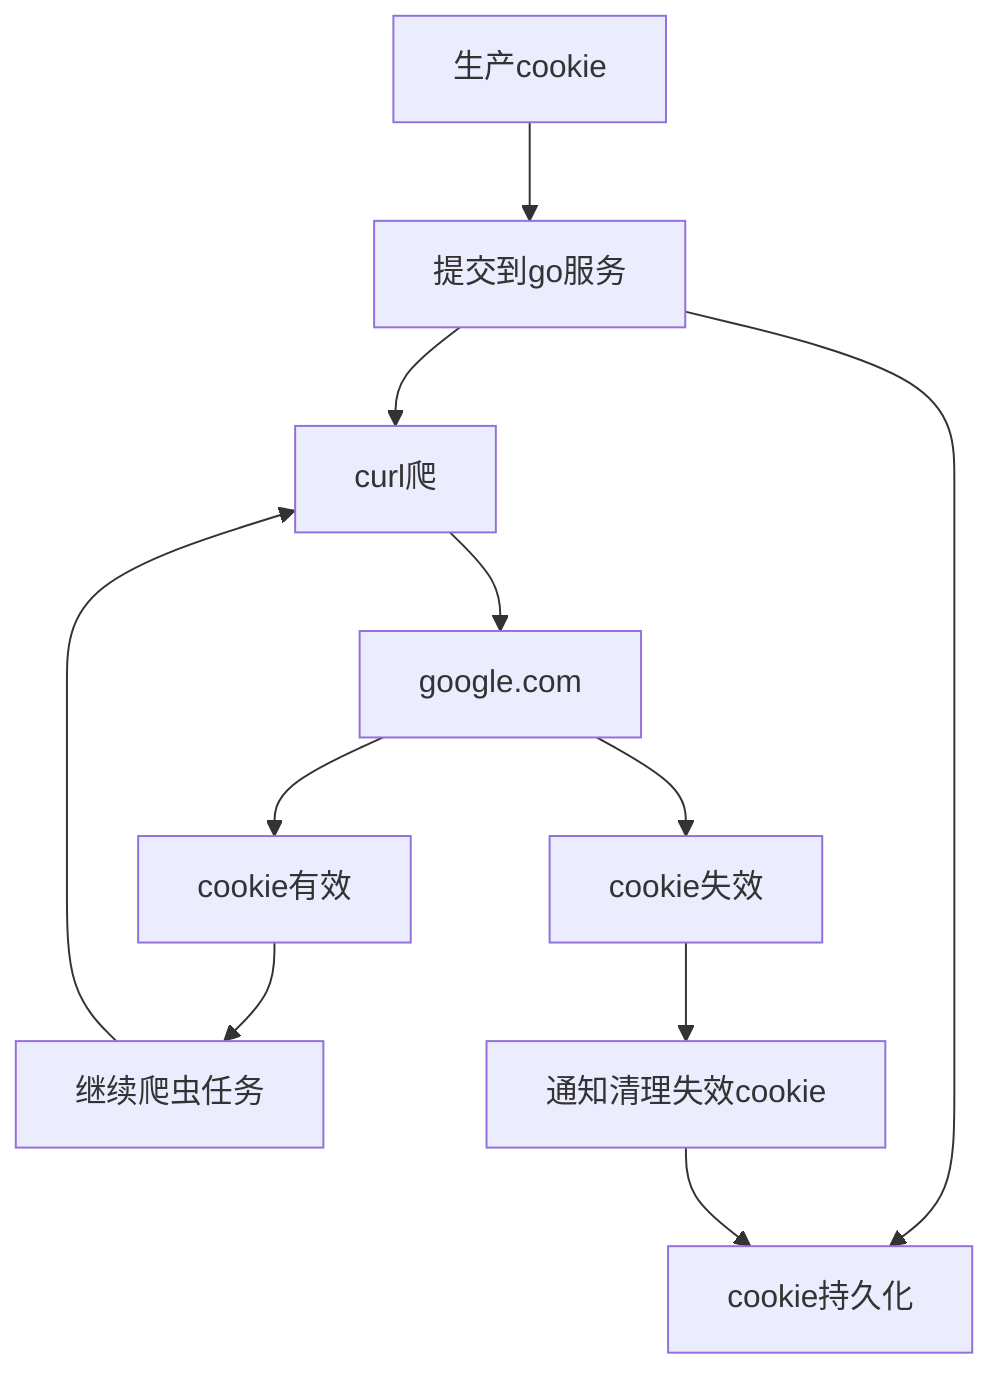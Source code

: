 flowchart TD
    A[生产cookie] 
    --> B[提交到go服务]
    B --> BA[cookie持久化]  
    B --> BB[curl爬]
    BB --> BBA[google.com]
    BBA --> cookie有效 --> 继续爬虫任务 --> BB
    BBA --> cookie失效 --> 通知清理失效cookie --> BA